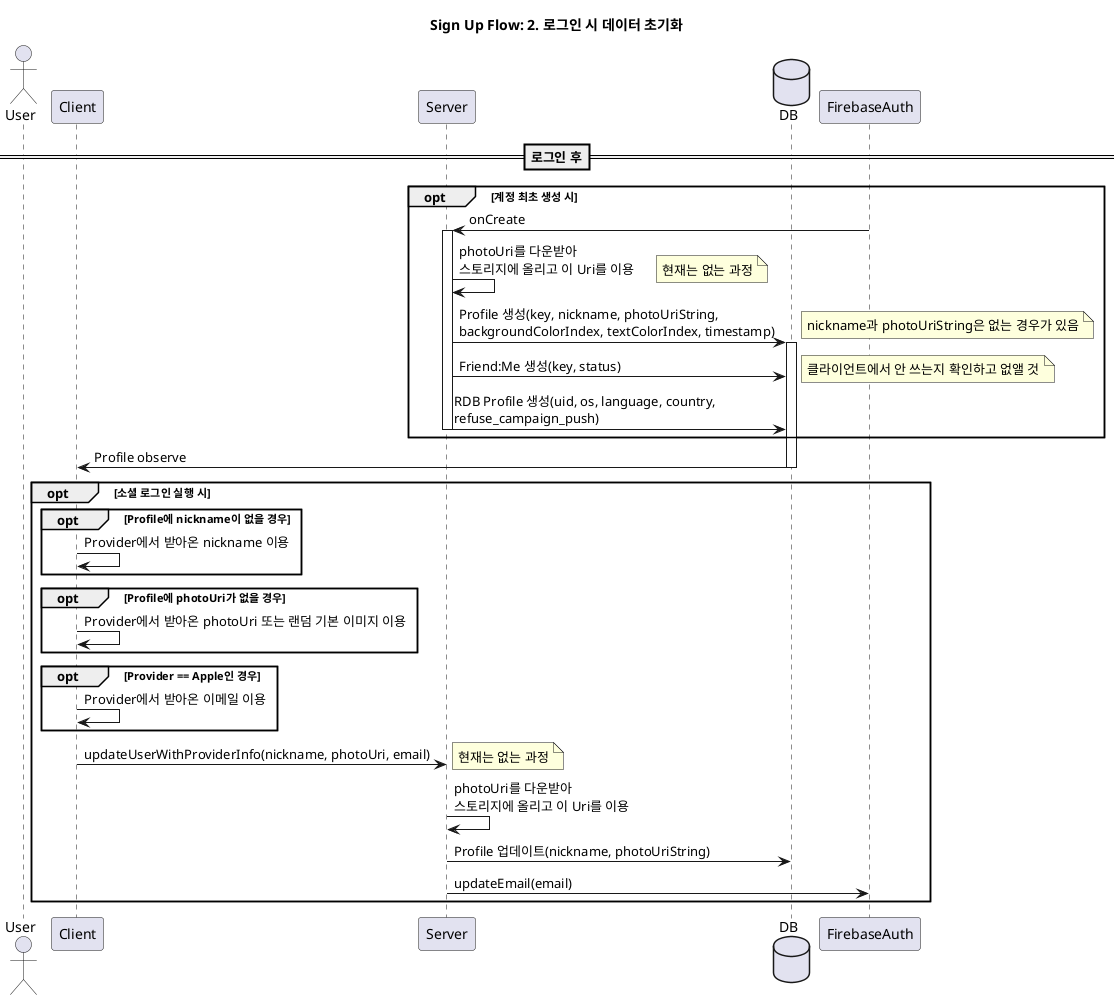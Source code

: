 @startuml

skinparam Shadowing false
title Sign Up Flow: 2. 로그인 시 데이터 초기화

actor User as U
participant Client as C1
participant Server as S
database DB
participant FirebaseAuth as F

==로그인 후==

opt 계정 최초 생성 시
    F->S: onCreate
    activate S
    S->S: photoUri를 다운받아 \n스토리지에 올리고 이 Uri를 이용
    note right: 현재는 없는 과정
    S->DB: Profile 생성(key, nickname, photoUriString, \nbackgroundColorIndex, textColorIndex, timestamp)
    activate DB
    note right: nickname과 photoUriString은 없는 경우가 있음
    S->DB: Friend:Me 생성(key, status)
    note right: 클라이언트에서 안 쓰는지 확인하고 없앨 것
    S->DB: RDB Profile 생성(uid, os, language, country, \nrefuse_campaign_push)
    deactivate S
end

DB->C1: Profile observe
deactivate DB

opt 소셜 로그인 실행 시
    opt Profile에 nickname이 없을 경우
        C1->C1: Provider에서 받아온 nickname 이용
    end
    opt Profile에 photoUri가 없을 경우
        C1->C1: Provider에서 받아온 photoUri 또는 랜덤 기본 이미지 이용
    end
    opt Provider == Apple인 경우
        C1->C1: Provider에서 받아온 이메일 이용
    end    
    C1->S: updateUserWithProviderInfo(nickname, photoUri, email)
    note right: 현재는 없는 과정
    S->S: photoUri를 다운받아 \n스토리지에 올리고 이 Uri를 이용
    S->DB: Profile 업데이트(nickname, photoUriString)
    S->F: updateEmail(email)
end

@enduml